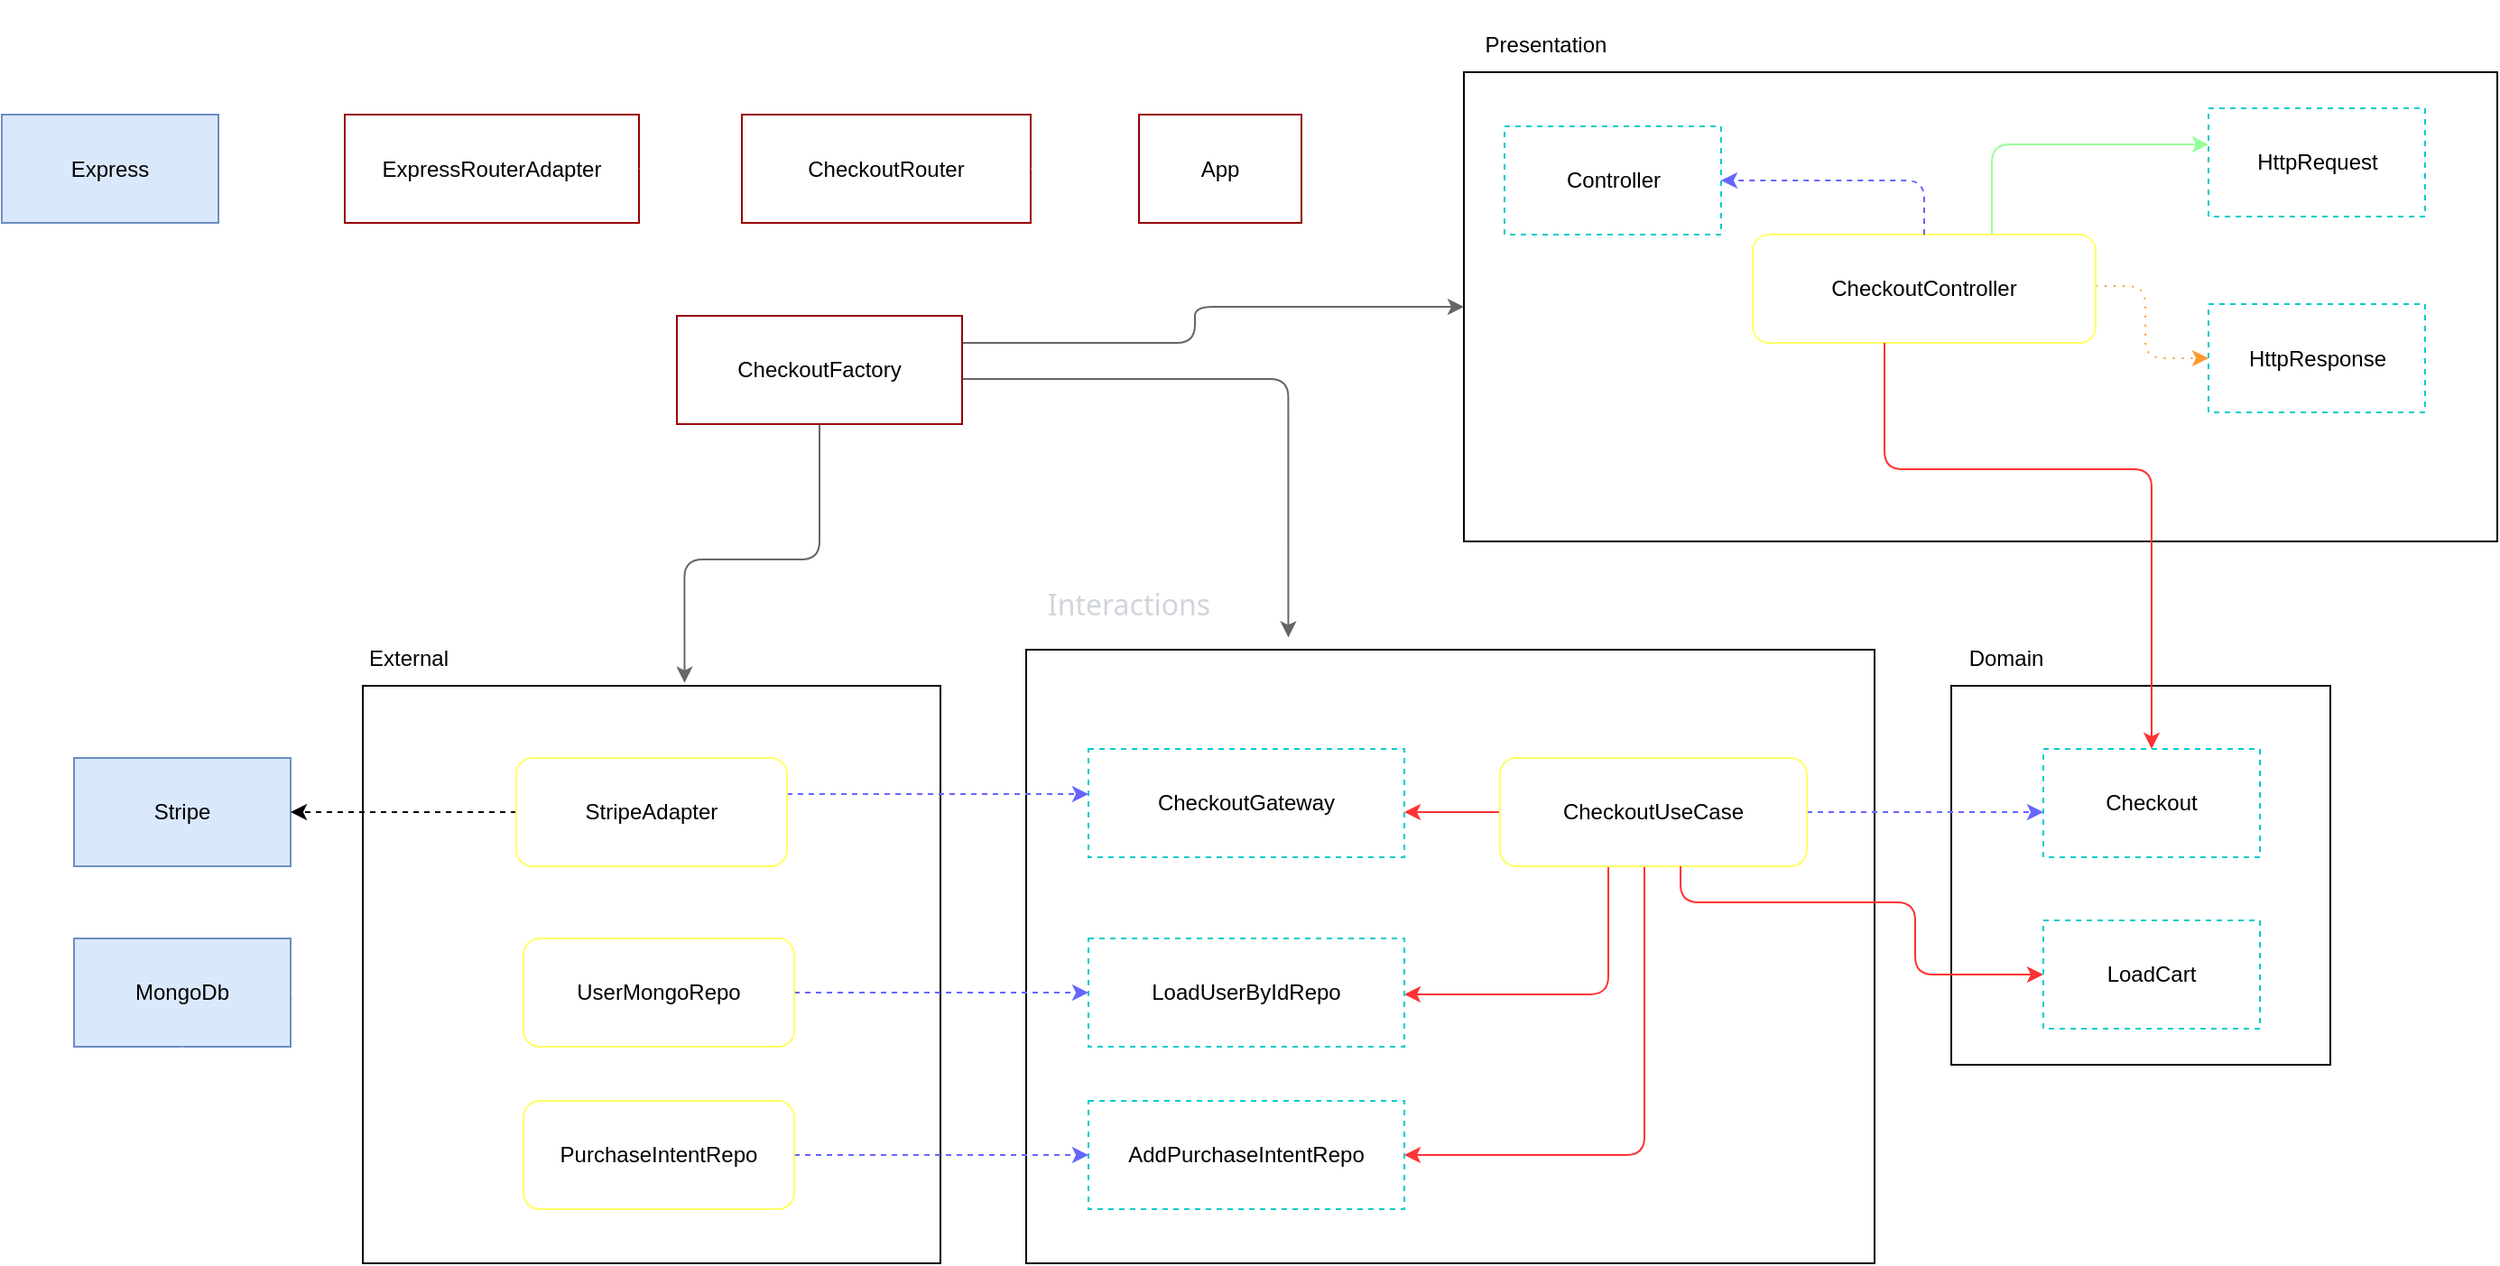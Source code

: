 <mxfile>
    <diagram id="CB3ceAA8CoP-bxzccKnG" name="Página-1">
        <mxGraphModel dx="1667" dy="571" grid="1" gridSize="10" guides="1" tooltips="1" connect="1" arrows="1" fold="1" page="1" pageScale="1" pageWidth="827" pageHeight="1169" math="0" shadow="0">
            <root>
                <mxCell id="0"/>
                <mxCell id="1" parent="0"/>
                <mxCell id="2" value="" style="rounded=0;whiteSpace=wrap;html=1;" parent="1" vertex="1">
                    <mxGeometry x="860" y="260" width="572.5" height="260" as="geometry"/>
                </mxCell>
                <mxCell id="3" style="edgeStyle=orthogonalEdgeStyle;html=1;strokeColor=#99ff99;" parent="1" source="5" target="9" edge="1">
                    <mxGeometry relative="1" as="geometry">
                        <Array as="points">
                            <mxPoint x="1152.5" y="300"/>
                        </Array>
                    </mxGeometry>
                </mxCell>
                <mxCell id="4" style="edgeStyle=orthogonalEdgeStyle;html=1;strokeColor=#ff9933;dashed=1;dashPattern=1 4;" parent="1" source="5" target="10" edge="1">
                    <mxGeometry relative="1" as="geometry">
                        <Array as="points">
                            <mxPoint x="1237.5" y="378.5"/>
                            <mxPoint x="1237.5" y="418.5"/>
                        </Array>
                    </mxGeometry>
                </mxCell>
                <mxCell id="5" value="CheckoutController" style="rounded=1;whiteSpace=wrap;html=1;strokeColor=#FFFF66;" parent="1" vertex="1">
                    <mxGeometry x="1020" y="350" width="190" height="60" as="geometry"/>
                </mxCell>
                <mxCell id="6" value="Presentation" style="text;html=1;strokeColor=none;fillColor=none;align=center;verticalAlign=middle;whiteSpace=wrap;rounded=0;" parent="1" vertex="1">
                    <mxGeometry x="860" y="230" width="90.5" height="30" as="geometry"/>
                </mxCell>
                <mxCell id="7" value="Controller" style="rounded=0;whiteSpace=wrap;html=1;strokeColor=#00CCCC;dashed=1;" parent="1" vertex="1">
                    <mxGeometry x="882.5" y="290" width="120" height="60" as="geometry"/>
                </mxCell>
                <mxCell id="8" value="" style="endArrow=classic;html=1;fillColor=#a20025;strokeColor=#6666FF;dashed=1;exitX=0.5;exitY=0;exitDx=0;exitDy=0;entryX=1;entryY=0.5;entryDx=0;entryDy=0;edgeStyle=orthogonalEdgeStyle;" parent="1" source="5" target="7" edge="1">
                    <mxGeometry width="50" height="50" relative="1" as="geometry">
                        <mxPoint x="1142.5" y="290" as="sourcePoint"/>
                        <mxPoint x="1262.5" y="290" as="targetPoint"/>
                    </mxGeometry>
                </mxCell>
                <mxCell id="9" value="HttpRequest" style="rounded=0;whiteSpace=wrap;html=1;strokeColor=#00CCCC;dashed=1;" parent="1" vertex="1">
                    <mxGeometry x="1272.5" y="280" width="120" height="60" as="geometry"/>
                </mxCell>
                <mxCell id="10" value="HttpResponse" style="rounded=0;whiteSpace=wrap;html=1;strokeColor=#00CCCC;dashed=1;" parent="1" vertex="1">
                    <mxGeometry x="1272.5" y="388.5" width="120" height="60" as="geometry"/>
                </mxCell>
                <mxCell id="11" value="" style="rounded=0;whiteSpace=wrap;html=1;" parent="1" vertex="1">
                    <mxGeometry x="1130" y="600" width="210" height="210" as="geometry"/>
                </mxCell>
                <mxCell id="12" value="Domain" style="text;html=1;align=center;verticalAlign=middle;resizable=0;points=[];autosize=1;strokeColor=none;fillColor=none;" parent="1" vertex="1">
                    <mxGeometry x="1130" y="570" width="60" height="30" as="geometry"/>
                </mxCell>
                <mxCell id="13" value="Checkout" style="rounded=0;whiteSpace=wrap;html=1;strokeColor=#00CCCC;dashed=1;" parent="1" vertex="1">
                    <mxGeometry x="1181" y="635" width="120" height="60" as="geometry"/>
                </mxCell>
                <mxCell id="14" style="edgeStyle=orthogonalEdgeStyle;html=1;strokeColor=#FF3333;" parent="1" source="5" target="13" edge="1">
                    <mxGeometry relative="1" as="geometry">
                        <Array as="points">
                            <mxPoint x="1093" y="480"/>
                            <mxPoint x="1241" y="480"/>
                        </Array>
                    </mxGeometry>
                </mxCell>
                <mxCell id="15" value="" style="rounded=0;whiteSpace=wrap;html=1;" parent="1" vertex="1">
                    <mxGeometry x="617.5" y="580" width="470" height="340" as="geometry"/>
                </mxCell>
                <mxCell id="16" style="edgeStyle=orthogonalEdgeStyle;html=1;strokeColor=#ff3333;" parent="1" source="20" target="22" edge="1">
                    <mxGeometry relative="1" as="geometry">
                        <Array as="points">
                            <mxPoint x="860" y="670"/>
                            <mxPoint x="860" y="670"/>
                        </Array>
                    </mxGeometry>
                </mxCell>
                <mxCell id="17" style="edgeStyle=orthogonalEdgeStyle;html=1;strokeColor=#6666FF;fillColor=#a20025;dashed=1;" parent="1" source="20" target="13" edge="1">
                    <mxGeometry relative="1" as="geometry">
                        <Array as="points">
                            <mxPoint x="1080" y="670"/>
                            <mxPoint x="1080" y="670"/>
                        </Array>
                    </mxGeometry>
                </mxCell>
                <mxCell id="62" style="edgeStyle=orthogonalEdgeStyle;html=1;strokeColor=#ff3333;fillColor=#a20025;" parent="1" source="20" target="57" edge="1">
                    <mxGeometry relative="1" as="geometry">
                        <Array as="points">
                            <mxPoint x="940" y="771"/>
                        </Array>
                    </mxGeometry>
                </mxCell>
                <mxCell id="64" style="edgeStyle=orthogonalEdgeStyle;html=1;strokeColor=#ff3333;fillColor=#a20025;" edge="1" parent="1" source="20" target="63">
                    <mxGeometry relative="1" as="geometry">
                        <Array as="points">
                            <mxPoint x="960" y="860"/>
                        </Array>
                    </mxGeometry>
                </mxCell>
                <mxCell id="20" value="CheckoutUseCase" style="rounded=1;whiteSpace=wrap;html=1;strokeColor=#FFFF66;" parent="1" vertex="1">
                    <mxGeometry x="880" y="640" width="170" height="60" as="geometry"/>
                </mxCell>
                <mxCell id="21" value="&lt;div style=&quot;text-align: start;&quot;&gt;&lt;span style=&quot;background-color: initial; font-size: 16px;&quot;&gt;&lt;font face=&quot;Söhne, ui-sans-serif, system-ui, -apple-system, Segoe UI, Roboto, Ubuntu, Cantarell, Noto Sans, sans-serif, Helvetica Neue, Arial, Apple Color Emoji, Segoe UI Emoji, Segoe UI Symbol, Noto Color Emoji&quot; color=&quot;#d1d5db&quot;&gt;Interactions&lt;/font&gt;&lt;/span&gt;&lt;/div&gt;" style="text;html=1;strokeColor=none;fillColor=none;align=center;verticalAlign=middle;whiteSpace=wrap;rounded=0;" parent="1" vertex="1">
                    <mxGeometry x="617.5" y="540" width="112.5" height="30" as="geometry"/>
                </mxCell>
                <mxCell id="22" value="CheckoutGateway" style="rounded=0;whiteSpace=wrap;html=1;strokeColor=#00CCCC;dashed=1;" parent="1" vertex="1">
                    <mxGeometry x="652" y="635" width="175" height="60" as="geometry"/>
                </mxCell>
                <mxCell id="23" value="" style="rounded=0;whiteSpace=wrap;html=1;" parent="1" vertex="1">
                    <mxGeometry x="250" y="600" width="320" height="320" as="geometry"/>
                </mxCell>
                <mxCell id="24" value="External" style="text;html=1;align=center;verticalAlign=middle;resizable=0;points=[];autosize=1;strokeColor=none;fillColor=none;" parent="1" vertex="1">
                    <mxGeometry x="240" y="570" width="70" height="30" as="geometry"/>
                </mxCell>
                <mxCell id="25" value="&lt;font color=&quot;#000000&quot;&gt;Stripe&lt;/font&gt;" style="rounded=0;whiteSpace=wrap;html=1;fillColor=#dae8fc;strokeColor=#6c8ebf;" parent="1" vertex="1">
                    <mxGeometry x="90" y="640" width="120" height="60" as="geometry"/>
                </mxCell>
                <mxCell id="26" style="edgeStyle=orthogonalEdgeStyle;html=1;dashed=1;" parent="1" source="28" target="25" edge="1">
                    <mxGeometry relative="1" as="geometry"/>
                </mxCell>
                <mxCell id="27" style="edgeStyle=orthogonalEdgeStyle;html=1;strokeColor=#6666FF;fillColor=#a20025;dashed=1;" parent="1" source="28" target="22" edge="1">
                    <mxGeometry relative="1" as="geometry">
                        <Array as="points">
                            <mxPoint x="620" y="660"/>
                            <mxPoint x="620" y="660"/>
                        </Array>
                    </mxGeometry>
                </mxCell>
                <mxCell id="28" value="StripeAdapter" style="rounded=1;whiteSpace=wrap;html=1;strokeColor=#FFFF66;" parent="1" vertex="1">
                    <mxGeometry x="335" y="640" width="150" height="60" as="geometry"/>
                </mxCell>
                <mxCell id="29" value="" style="rounded=0;whiteSpace=wrap;html=1;strokeColor=#FFFFFF;fontColor=#000000;" parent="1" vertex="1">
                    <mxGeometry x="200" y="250" width="610" height="260" as="geometry"/>
                </mxCell>
                <mxCell id="30" value="&lt;font color=&quot;#ffffff&quot;&gt;Main&lt;/font&gt;" style="text;html=1;align=center;verticalAlign=middle;resizable=0;points=[];autosize=1;strokeColor=none;fillColor=none;fontColor=#000000;" parent="1" vertex="1">
                    <mxGeometry x="200" y="220" width="50" height="30" as="geometry"/>
                </mxCell>
                <mxCell id="31" style="edgeStyle=orthogonalEdgeStyle;html=1;entryX=0.557;entryY=-0.005;entryDx=0;entryDy=0;entryPerimeter=0;strokeColor=#666666;" parent="1" source="34" target="23" edge="1">
                    <mxGeometry relative="1" as="geometry">
                        <Array as="points">
                            <mxPoint x="503" y="530"/>
                            <mxPoint x="428" y="530"/>
                        </Array>
                    </mxGeometry>
                </mxCell>
                <mxCell id="32" style="edgeStyle=orthogonalEdgeStyle;html=1;strokeColor=#666666;" parent="1" source="34" target="2" edge="1">
                    <mxGeometry relative="1" as="geometry">
                        <Array as="points">
                            <mxPoint x="711" y="410"/>
                            <mxPoint x="711" y="390"/>
                        </Array>
                    </mxGeometry>
                </mxCell>
                <mxCell id="33" style="edgeStyle=orthogonalEdgeStyle;html=1;entryX=0.309;entryY=-0.02;entryDx=0;entryDy=0;entryPerimeter=0;strokeColor=#666666;" parent="1" source="34" target="15" edge="1">
                    <mxGeometry relative="1" as="geometry">
                        <Array as="points">
                            <mxPoint x="763" y="430"/>
                        </Array>
                    </mxGeometry>
                </mxCell>
                <mxCell id="34" value="CheckoutFactory" style="rounded=0;whiteSpace=wrap;html=1;strokeColor=#990000;gradientColor=none;" parent="1" vertex="1">
                    <mxGeometry x="424" y="395" width="158" height="60" as="geometry"/>
                </mxCell>
                <mxCell id="35" style="edgeStyle=orthogonalEdgeStyle;html=1;strokeColor=#FFFFFF;fontColor=#FFFFFF;dashed=1;" parent="1" source="36" target="41" edge="1">
                    <mxGeometry relative="1" as="geometry"/>
                </mxCell>
                <mxCell id="36" value="ExpressRouterAdapter" style="rounded=0;whiteSpace=wrap;html=1;strokeColor=#990000;gradientColor=none;" parent="1" vertex="1">
                    <mxGeometry x="240" y="283.5" width="163" height="60" as="geometry"/>
                </mxCell>
                <mxCell id="37" style="edgeStyle=orthogonalEdgeStyle;html=1;strokeColor=#FFFFFF;fontColor=#FFFFFF;" parent="1" source="38" target="36" edge="1">
                    <mxGeometry relative="1" as="geometry"/>
                </mxCell>
                <mxCell id="38" value="CheckoutRouter" style="rounded=0;whiteSpace=wrap;html=1;strokeColor=#990000;gradientColor=none;" parent="1" vertex="1">
                    <mxGeometry x="460" y="283.5" width="160" height="60" as="geometry"/>
                </mxCell>
                <mxCell id="39" style="edgeStyle=orthogonalEdgeStyle;html=1;entryX=1;entryY=0.5;entryDx=0;entryDy=0;strokeColor=#FFFFFF;fontColor=#FFFFFF;" parent="1" source="40" target="38" edge="1">
                    <mxGeometry relative="1" as="geometry"/>
                </mxCell>
                <mxCell id="40" value="App" style="rounded=0;whiteSpace=wrap;html=1;strokeColor=#990000;gradientColor=none;" parent="1" vertex="1">
                    <mxGeometry x="680" y="283.5" width="90" height="60" as="geometry"/>
                </mxCell>
                <mxCell id="41" value="&lt;font color=&quot;#000000&quot;&gt;Express&lt;/font&gt;" style="rounded=0;whiteSpace=wrap;html=1;fillColor=#dae8fc;strokeColor=#6c8ebf;" parent="1" vertex="1">
                    <mxGeometry x="50" y="283.5" width="120" height="60" as="geometry"/>
                </mxCell>
                <mxCell id="56" style="edgeStyle=orthogonalEdgeStyle;html=1;strokeColor=#ff3333;fillColor=#a20025;" parent="1" source="20" target="53" edge="1">
                    <mxGeometry relative="1" as="geometry">
                        <Array as="points">
                            <mxPoint x="980" y="720"/>
                            <mxPoint x="1110" y="720"/>
                            <mxPoint x="1110" y="760"/>
                        </Array>
                    </mxGeometry>
                </mxCell>
                <mxCell id="53" value="LoadCart" style="rounded=0;whiteSpace=wrap;html=1;strokeColor=#00CCCC;dashed=1;" parent="1" vertex="1">
                    <mxGeometry x="1181" y="730" width="120" height="60" as="geometry"/>
                </mxCell>
                <mxCell id="57" value="LoadUserByIdRepo" style="rounded=0;whiteSpace=wrap;html=1;strokeColor=#00CCCC;dashed=1;" parent="1" vertex="1">
                    <mxGeometry x="652" y="740" width="175" height="60" as="geometry"/>
                </mxCell>
                <mxCell id="58" value="&lt;font color=&quot;#000000&quot;&gt;MongoDb&lt;/font&gt;" style="rounded=0;whiteSpace=wrap;html=1;fillColor=#dae8fc;strokeColor=#6c8ebf;" parent="1" vertex="1">
                    <mxGeometry x="90" y="740" width="120" height="60" as="geometry"/>
                </mxCell>
                <mxCell id="59" style="edgeStyle=orthogonalEdgeStyle;html=1;entryX=1;entryY=0.5;entryDx=0;entryDy=0;dashed=1;strokeColor=#FFFFFF;fontColor=default;fillColor=#a20025;" parent="1" source="61" target="58" edge="1">
                    <mxGeometry relative="1" as="geometry">
                        <Array as="points"/>
                    </mxGeometry>
                </mxCell>
                <mxCell id="60" style="edgeStyle=orthogonalEdgeStyle;html=1;strokeColor=#6666FF;fillColor=#a20025;dashed=1;" parent="1" source="61" target="57" edge="1">
                    <mxGeometry relative="1" as="geometry">
                        <Array as="points">
                            <mxPoint x="407" y="770"/>
                        </Array>
                    </mxGeometry>
                </mxCell>
                <mxCell id="61" value="UserMongoRepo" style="rounded=1;whiteSpace=wrap;html=1;strokeColor=#FFFF66;" parent="1" vertex="1">
                    <mxGeometry x="339" y="740" width="150" height="60" as="geometry"/>
                </mxCell>
                <mxCell id="63" value="AddPurchaseIntentRepo" style="rounded=0;whiteSpace=wrap;html=1;strokeColor=#00CCCC;dashed=1;" vertex="1" parent="1">
                    <mxGeometry x="652" y="830" width="175" height="60" as="geometry"/>
                </mxCell>
                <mxCell id="66" style="edgeStyle=orthogonalEdgeStyle;html=1;strokeColor=#6666FF;fillColor=#a20025;dashed=1;" edge="1" parent="1" source="65" target="63">
                    <mxGeometry relative="1" as="geometry"/>
                </mxCell>
                <mxCell id="67" style="edgeStyle=orthogonalEdgeStyle;html=1;entryX=0.5;entryY=1;entryDx=0;entryDy=0;strokeColor=#FFFFFF;dashed=1;fillColor=#a20025;" edge="1" parent="1" source="65" target="58">
                    <mxGeometry relative="1" as="geometry"/>
                </mxCell>
                <mxCell id="65" value="PurchaseIntentRepo" style="rounded=1;whiteSpace=wrap;html=1;strokeColor=#FFFF66;" vertex="1" parent="1">
                    <mxGeometry x="339" y="830" width="150" height="60" as="geometry"/>
                </mxCell>
            </root>
        </mxGraphModel>
    </diagram>
</mxfile>